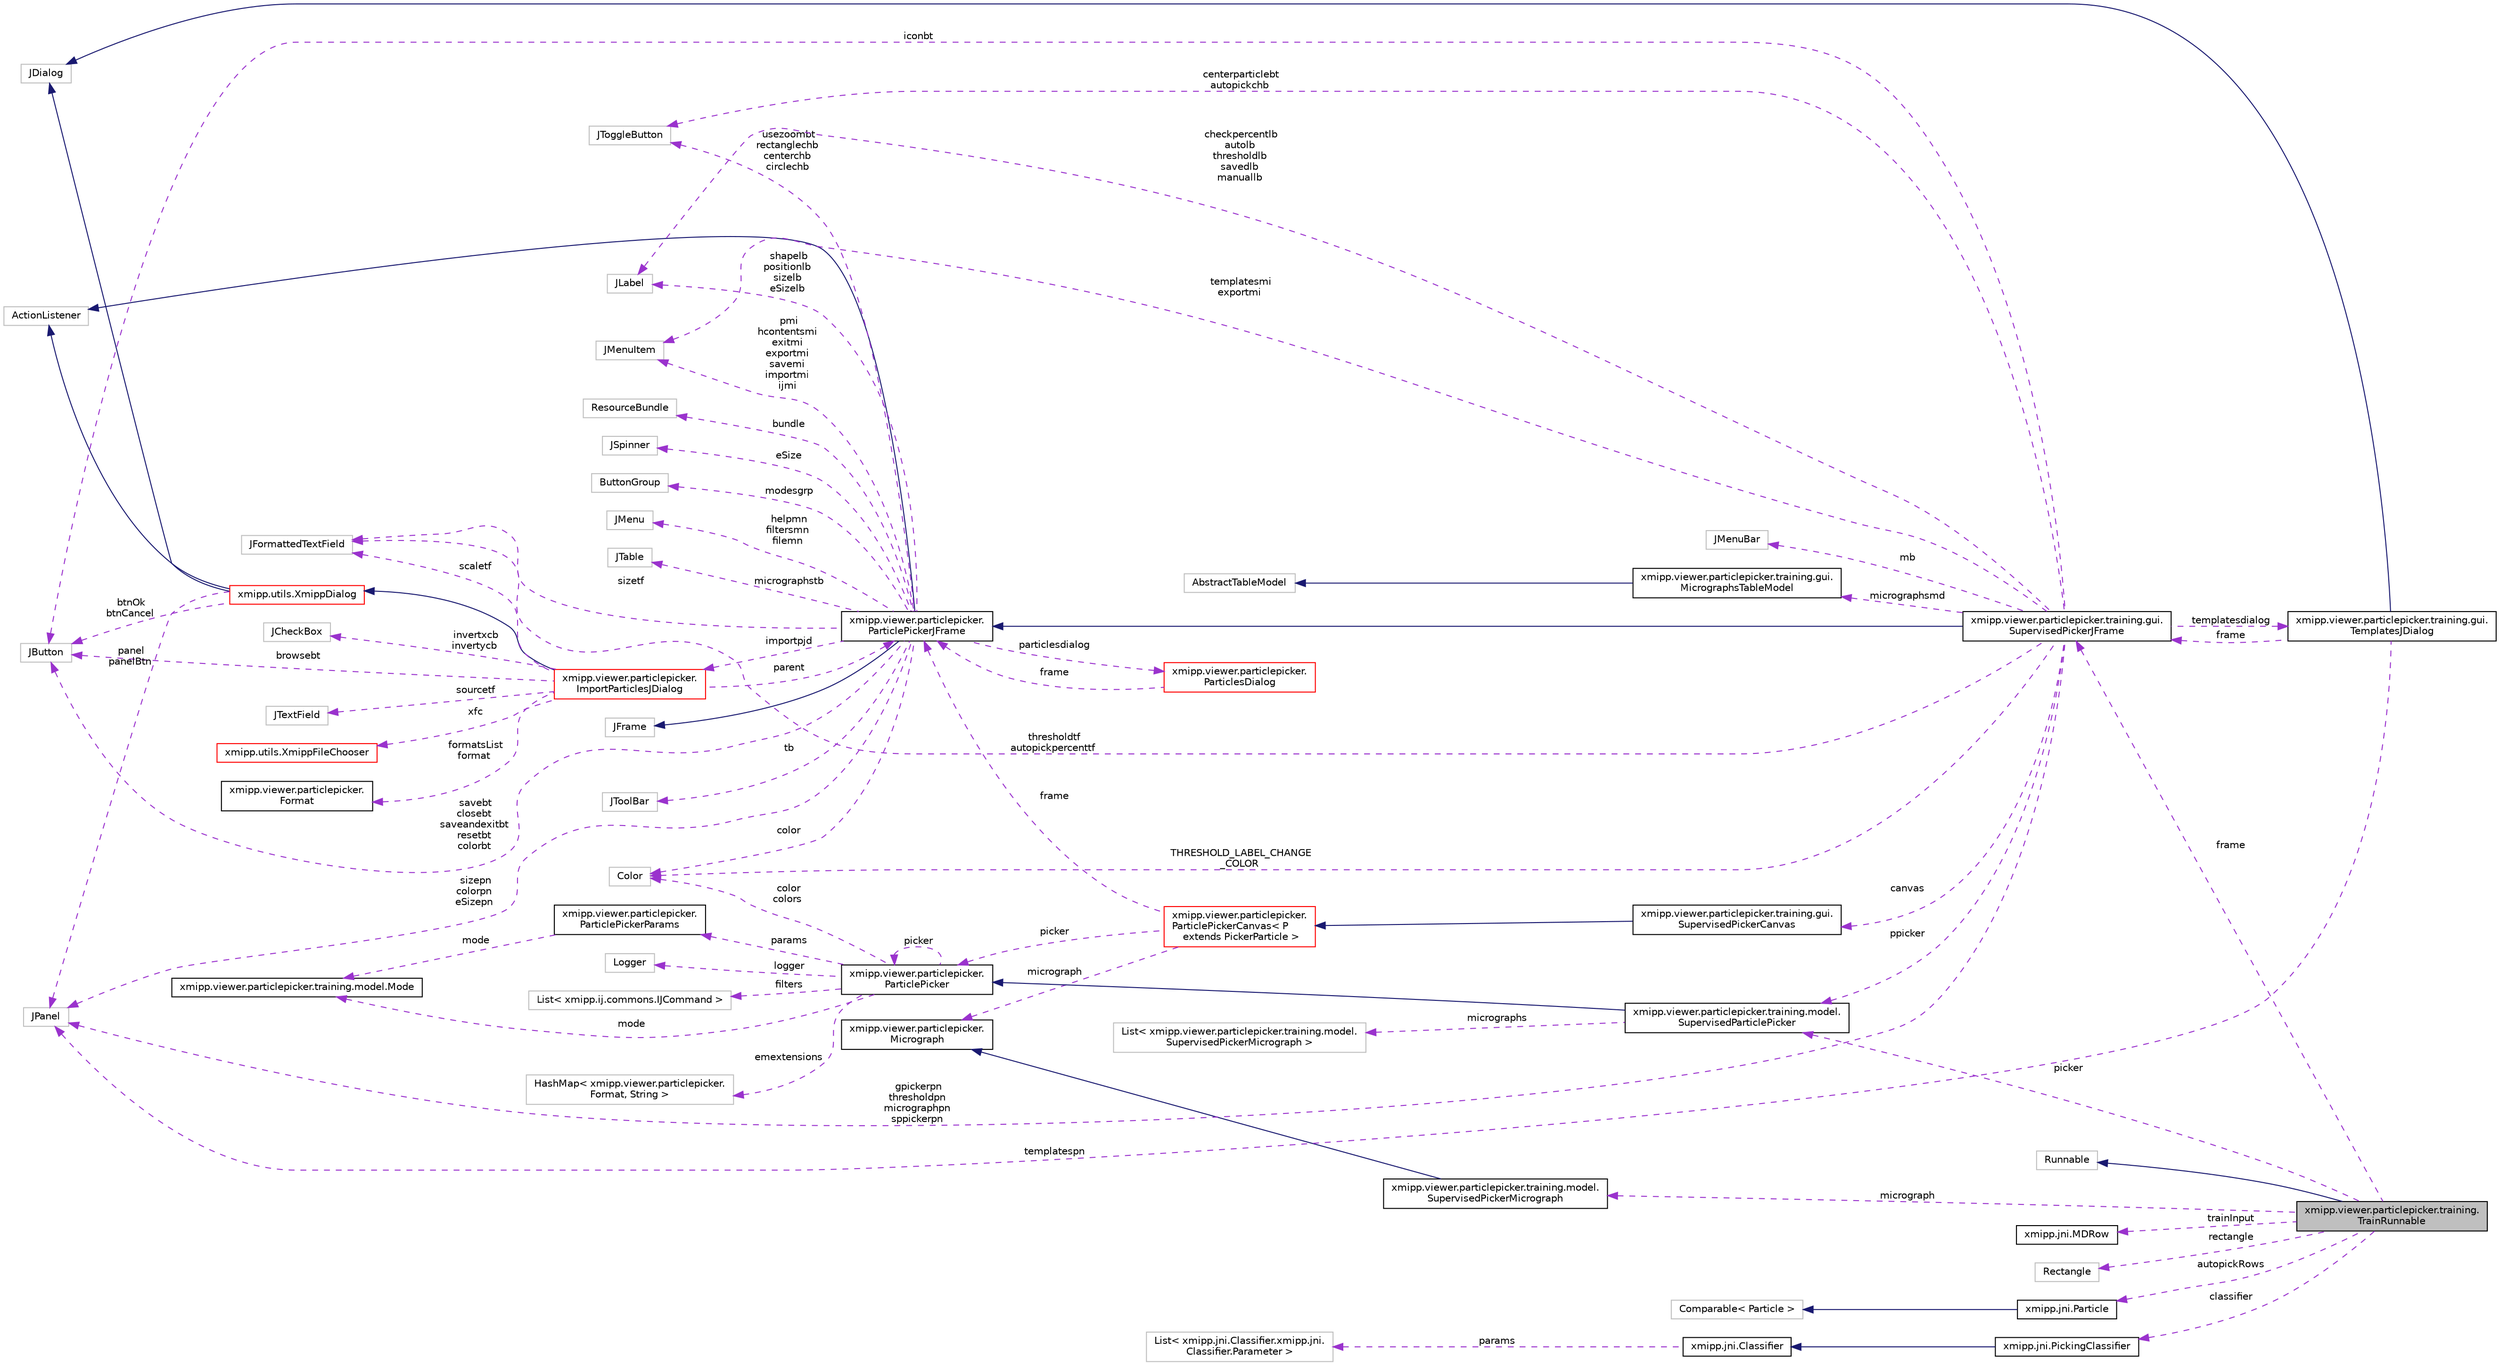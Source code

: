 digraph "xmipp.viewer.particlepicker.training.TrainRunnable"
{
  edge [fontname="Helvetica",fontsize="10",labelfontname="Helvetica",labelfontsize="10"];
  node [fontname="Helvetica",fontsize="10",shape=record];
  rankdir="LR";
  Node2 [label="xmipp.viewer.particlepicker.training.\lTrainRunnable",height=0.2,width=0.4,color="black", fillcolor="grey75", style="filled", fontcolor="black"];
  Node3 -> Node2 [dir="back",color="midnightblue",fontsize="10",style="solid",fontname="Helvetica"];
  Node3 [label="Runnable",height=0.2,width=0.4,color="grey75", fillcolor="white", style="filled"];
  Node4 -> Node2 [dir="back",color="darkorchid3",fontsize="10",style="dashed",label=" micrograph" ,fontname="Helvetica"];
  Node4 [label="xmipp.viewer.particlepicker.training.model.\lSupervisedPickerMicrograph",height=0.2,width=0.4,color="black", fillcolor="white", style="filled",URL="$classxmipp_1_1viewer_1_1particlepicker_1_1training_1_1model_1_1SupervisedPickerMicrograph.html"];
  Node5 -> Node4 [dir="back",color="midnightblue",fontsize="10",style="solid",fontname="Helvetica"];
  Node5 [label="xmipp.viewer.particlepicker.\lMicrograph",height=0.2,width=0.4,color="black", fillcolor="white", style="filled",URL="$classxmipp_1_1viewer_1_1particlepicker_1_1Micrograph.html"];
  Node6 -> Node2 [dir="back",color="darkorchid3",fontsize="10",style="dashed",label=" frame" ,fontname="Helvetica"];
  Node6 [label="xmipp.viewer.particlepicker.training.gui.\lSupervisedPickerJFrame",height=0.2,width=0.4,color="black", fillcolor="white", style="filled",URL="$classxmipp_1_1viewer_1_1particlepicker_1_1training_1_1gui_1_1SupervisedPickerJFrame.html"];
  Node7 -> Node6 [dir="back",color="midnightblue",fontsize="10",style="solid",fontname="Helvetica"];
  Node7 [label="xmipp.viewer.particlepicker.\lParticlePickerJFrame",height=0.2,width=0.4,color="black", fillcolor="white", style="filled",URL="$classxmipp_1_1viewer_1_1particlepicker_1_1ParticlePickerJFrame.html"];
  Node8 -> Node7 [dir="back",color="midnightblue",fontsize="10",style="solid",fontname="Helvetica"];
  Node8 [label="JFrame",height=0.2,width=0.4,color="grey75", fillcolor="white", style="filled"];
  Node9 -> Node7 [dir="back",color="midnightblue",fontsize="10",style="solid",fontname="Helvetica"];
  Node9 [label="ActionListener",height=0.2,width=0.4,color="grey75", fillcolor="white", style="filled"];
  Node10 -> Node7 [dir="back",color="darkorchid3",fontsize="10",style="dashed",label=" pmi\nhcontentsmi\nexitmi\nexportmi\nsavemi\nimportmi\nijmi" ,fontname="Helvetica"];
  Node10 [label="JMenuItem",height=0.2,width=0.4,color="grey75", fillcolor="white", style="filled"];
  Node11 -> Node7 [dir="back",color="darkorchid3",fontsize="10",style="dashed",label=" tb" ,fontname="Helvetica"];
  Node11 [label="JToolBar",height=0.2,width=0.4,color="grey75", fillcolor="white", style="filled"];
  Node12 -> Node7 [dir="back",color="darkorchid3",fontsize="10",style="dashed",label=" savebt\nclosebt\nsaveandexitbt\nresetbt\ncolorbt" ,fontname="Helvetica"];
  Node12 [label="JButton",height=0.2,width=0.4,color="grey75", fillcolor="white", style="filled"];
  Node13 -> Node7 [dir="back",color="darkorchid3",fontsize="10",style="dashed",label=" bundle" ,fontname="Helvetica"];
  Node13 [label="ResourceBundle",height=0.2,width=0.4,color="grey75", fillcolor="white", style="filled"];
  Node14 -> Node7 [dir="back",color="darkorchid3",fontsize="10",style="dashed",label=" color" ,fontname="Helvetica"];
  Node14 [label="Color",height=0.2,width=0.4,color="grey75", fillcolor="white", style="filled"];
  Node15 -> Node7 [dir="back",color="darkorchid3",fontsize="10",style="dashed",label=" eSize" ,fontname="Helvetica"];
  Node15 [label="JSpinner",height=0.2,width=0.4,color="grey75", fillcolor="white", style="filled"];
  Node16 -> Node7 [dir="back",color="darkorchid3",fontsize="10",style="dashed",label=" modesgrp" ,fontname="Helvetica"];
  Node16 [label="ButtonGroup",height=0.2,width=0.4,color="grey75", fillcolor="white", style="filled"];
  Node17 -> Node7 [dir="back",color="darkorchid3",fontsize="10",style="dashed",label=" usezoombt\nrectanglechb\ncenterchb\ncirclechb" ,fontname="Helvetica"];
  Node17 [label="JToggleButton",height=0.2,width=0.4,color="grey75", fillcolor="white", style="filled"];
  Node18 -> Node7 [dir="back",color="darkorchid3",fontsize="10",style="dashed",label=" micrographstb" ,fontname="Helvetica"];
  Node18 [label="JTable",height=0.2,width=0.4,color="grey75", fillcolor="white", style="filled"];
  Node19 -> Node7 [dir="back",color="darkorchid3",fontsize="10",style="dashed",label=" importpjd" ,fontname="Helvetica"];
  Node19 [label="xmipp.viewer.particlepicker.\lImportParticlesJDialog",height=0.2,width=0.4,color="red", fillcolor="white", style="filled",URL="$classxmipp_1_1viewer_1_1particlepicker_1_1ImportParticlesJDialog.html"];
  Node20 -> Node19 [dir="back",color="midnightblue",fontsize="10",style="solid",fontname="Helvetica"];
  Node20 [label="xmipp.utils.XmippDialog",height=0.2,width=0.4,color="red", fillcolor="white", style="filled",URL="$classxmipp_1_1utils_1_1XmippDialog.html"];
  Node21 -> Node20 [dir="back",color="midnightblue",fontsize="10",style="solid",fontname="Helvetica"];
  Node21 [label="JDialog",height=0.2,width=0.4,color="grey75", fillcolor="white", style="filled"];
  Node9 -> Node20 [dir="back",color="midnightblue",fontsize="10",style="solid",fontname="Helvetica"];
  Node12 -> Node20 [dir="back",color="darkorchid3",fontsize="10",style="dashed",label=" btnOk\nbtnCancel" ,fontname="Helvetica"];
  Node23 -> Node20 [dir="back",color="darkorchid3",fontsize="10",style="dashed",label=" panel\npanelBtn" ,fontname="Helvetica"];
  Node23 [label="JPanel",height=0.2,width=0.4,color="grey75", fillcolor="white", style="filled"];
  Node7 -> Node19 [dir="back",color="darkorchid3",fontsize="10",style="dashed",label=" parent" ,fontname="Helvetica"];
  Node24 -> Node19 [dir="back",color="darkorchid3",fontsize="10",style="dashed",label=" invertxcb\ninvertycb" ,fontname="Helvetica"];
  Node24 [label="JCheckBox",height=0.2,width=0.4,color="grey75", fillcolor="white", style="filled"];
  Node12 -> Node19 [dir="back",color="darkorchid3",fontsize="10",style="dashed",label=" browsebt" ,fontname="Helvetica"];
  Node25 -> Node19 [dir="back",color="darkorchid3",fontsize="10",style="dashed",label=" sourcetf" ,fontname="Helvetica"];
  Node25 [label="JTextField",height=0.2,width=0.4,color="grey75", fillcolor="white", style="filled"];
  Node26 -> Node19 [dir="back",color="darkorchid3",fontsize="10",style="dashed",label=" xfc" ,fontname="Helvetica"];
  Node26 [label="xmipp.utils.XmippFileChooser",height=0.2,width=0.4,color="red", fillcolor="white", style="filled",URL="$classxmipp_1_1utils_1_1XmippFileChooser.html"];
  Node28 -> Node19 [dir="back",color="darkorchid3",fontsize="10",style="dashed",label=" formatsList\nformat" ,fontname="Helvetica"];
  Node28 [label="xmipp.viewer.particlepicker.\lFormat",height=0.2,width=0.4,color="black", fillcolor="white", style="filled",URL="$enumxmipp_1_1viewer_1_1particlepicker_1_1Format.html"];
  Node30 -> Node19 [dir="back",color="darkorchid3",fontsize="10",style="dashed",label=" scaletf" ,fontname="Helvetica"];
  Node30 [label="JFormattedTextField",height=0.2,width=0.4,color="grey75", fillcolor="white", style="filled"];
  Node31 -> Node7 [dir="back",color="darkorchid3",fontsize="10",style="dashed",label=" helpmn\nfiltersmn\nfilemn" ,fontname="Helvetica"];
  Node31 [label="JMenu",height=0.2,width=0.4,color="grey75", fillcolor="white", style="filled"];
  Node32 -> Node7 [dir="back",color="darkorchid3",fontsize="10",style="dashed",label=" shapelb\npositionlb\nsizelb\neSizelb" ,fontname="Helvetica"];
  Node32 [label="JLabel",height=0.2,width=0.4,color="grey75", fillcolor="white", style="filled"];
  Node33 -> Node7 [dir="back",color="darkorchid3",fontsize="10",style="dashed",label=" particlesdialog" ,fontname="Helvetica"];
  Node33 [label="xmipp.viewer.particlepicker.\lParticlesDialog",height=0.2,width=0.4,color="red", fillcolor="white", style="filled",URL="$classxmipp_1_1viewer_1_1particlepicker_1_1ParticlesDialog.html"];
  Node7 -> Node33 [dir="back",color="darkorchid3",fontsize="10",style="dashed",label=" frame" ,fontname="Helvetica"];
  Node23 -> Node7 [dir="back",color="darkorchid3",fontsize="10",style="dashed",label=" sizepn\ncolorpn\neSizepn" ,fontname="Helvetica"];
  Node30 -> Node7 [dir="back",color="darkorchid3",fontsize="10",style="dashed",label=" sizetf" ,fontname="Helvetica"];
  Node10 -> Node6 [dir="back",color="darkorchid3",fontsize="10",style="dashed",label=" templatesmi\nexportmi" ,fontname="Helvetica"];
  Node12 -> Node6 [dir="back",color="darkorchid3",fontsize="10",style="dashed",label=" iconbt" ,fontname="Helvetica"];
  Node38 -> Node6 [dir="back",color="darkorchid3",fontsize="10",style="dashed",label=" canvas" ,fontname="Helvetica"];
  Node38 [label="xmipp.viewer.particlepicker.training.gui.\lSupervisedPickerCanvas",height=0.2,width=0.4,color="black", fillcolor="white", style="filled",URL="$classxmipp_1_1viewer_1_1particlepicker_1_1training_1_1gui_1_1SupervisedPickerCanvas.html"];
  Node39 -> Node38 [dir="back",color="midnightblue",fontsize="10",style="solid",fontname="Helvetica"];
  Node39 [label="xmipp.viewer.particlepicker.\lParticlePickerCanvas\< P\l extends PickerParticle \>",height=0.2,width=0.4,color="red", fillcolor="white", style="filled",URL="$classxmipp_1_1viewer_1_1particlepicker_1_1ParticlePickerCanvas.html"];
  Node7 -> Node39 [dir="back",color="darkorchid3",fontsize="10",style="dashed",label=" frame" ,fontname="Helvetica"];
  Node5 -> Node39 [dir="back",color="darkorchid3",fontsize="10",style="dashed",label=" micrograph" ,fontname="Helvetica"];
  Node68 -> Node39 [dir="back",color="darkorchid3",fontsize="10",style="dashed",label=" picker" ,fontname="Helvetica"];
  Node68 [label="xmipp.viewer.particlepicker.\lParticlePicker",height=0.2,width=0.4,color="black", fillcolor="white", style="filled",URL="$classxmipp_1_1viewer_1_1particlepicker_1_1ParticlePicker.html"];
  Node50 -> Node68 [dir="back",color="darkorchid3",fontsize="10",style="dashed",label=" filters" ,fontname="Helvetica"];
  Node50 [label="List\< xmipp.ij.commons.IJCommand \>",height=0.2,width=0.4,color="grey75", fillcolor="white", style="filled"];
  Node69 -> Node68 [dir="back",color="darkorchid3",fontsize="10",style="dashed",label=" emextensions" ,fontname="Helvetica"];
  Node69 [label="HashMap\< xmipp.viewer.particlepicker.\lFormat, String \>",height=0.2,width=0.4,color="grey75", fillcolor="white", style="filled"];
  Node14 -> Node68 [dir="back",color="darkorchid3",fontsize="10",style="dashed",label=" color\ncolors" ,fontname="Helvetica"];
  Node68 -> Node68 [dir="back",color="darkorchid3",fontsize="10",style="dashed",label=" picker" ,fontname="Helvetica"];
  Node70 -> Node68 [dir="back",color="darkorchid3",fontsize="10",style="dashed",label=" mode" ,fontname="Helvetica"];
  Node70 [label="xmipp.viewer.particlepicker.training.model.Mode",height=0.2,width=0.4,color="black", fillcolor="white", style="filled",URL="$enumxmipp_1_1viewer_1_1particlepicker_1_1training_1_1model_1_1Mode.html"];
  Node71 -> Node68 [dir="back",color="darkorchid3",fontsize="10",style="dashed",label=" logger" ,fontname="Helvetica"];
  Node71 [label="Logger",height=0.2,width=0.4,color="grey75", fillcolor="white", style="filled"];
  Node72 -> Node68 [dir="back",color="darkorchid3",fontsize="10",style="dashed",label=" params" ,fontname="Helvetica"];
  Node72 [label="xmipp.viewer.particlepicker.\lParticlePickerParams",height=0.2,width=0.4,color="black", fillcolor="white", style="filled",URL="$classxmipp_1_1viewer_1_1particlepicker_1_1ParticlePickerParams.html"];
  Node70 -> Node72 [dir="back",color="darkorchid3",fontsize="10",style="dashed",label=" mode" ,fontname="Helvetica"];
  Node75 -> Node6 [dir="back",color="darkorchid3",fontsize="10",style="dashed",label=" mb" ,fontname="Helvetica"];
  Node75 [label="JMenuBar",height=0.2,width=0.4,color="grey75", fillcolor="white", style="filled"];
  Node14 -> Node6 [dir="back",color="darkorchid3",fontsize="10",style="dashed",label=" THRESHOLD_LABEL_CHANGE\l_COLOR" ,fontname="Helvetica"];
  Node76 -> Node6 [dir="back",color="darkorchid3",fontsize="10",style="dashed",label=" ppicker" ,fontname="Helvetica"];
  Node76 [label="xmipp.viewer.particlepicker.training.model.\lSupervisedParticlePicker",height=0.2,width=0.4,color="black", fillcolor="white", style="filled",URL="$classxmipp_1_1viewer_1_1particlepicker_1_1training_1_1model_1_1SupervisedParticlePicker.html"];
  Node68 -> Node76 [dir="back",color="midnightblue",fontsize="10",style="solid",fontname="Helvetica"];
  Node77 -> Node76 [dir="back",color="darkorchid3",fontsize="10",style="dashed",label=" micrographs" ,fontname="Helvetica"];
  Node77 [label="List\< xmipp.viewer.particlepicker.training.model.\lSupervisedPickerMicrograph \>",height=0.2,width=0.4,color="grey75", fillcolor="white", style="filled"];
  Node17 -> Node6 [dir="back",color="darkorchid3",fontsize="10",style="dashed",label=" centerparticlebt\nautopickchb" ,fontname="Helvetica"];
  Node78 -> Node6 [dir="back",color="darkorchid3",fontsize="10",style="dashed",label=" templatesdialog" ,fontname="Helvetica"];
  Node78 [label="xmipp.viewer.particlepicker.training.gui.\lTemplatesJDialog",height=0.2,width=0.4,color="black", fillcolor="white", style="filled",URL="$classxmipp_1_1viewer_1_1particlepicker_1_1training_1_1gui_1_1TemplatesJDialog.html"];
  Node21 -> Node78 [dir="back",color="midnightblue",fontsize="10",style="solid",fontname="Helvetica"];
  Node6 -> Node78 [dir="back",color="darkorchid3",fontsize="10",style="dashed",label=" frame" ,fontname="Helvetica"];
  Node23 -> Node78 [dir="back",color="darkorchid3",fontsize="10",style="dashed",label=" templatespn" ,fontname="Helvetica"];
  Node32 -> Node6 [dir="back",color="darkorchid3",fontsize="10",style="dashed",label=" checkpercentlb\nautolb\nthresholdlb\nsavedlb\nmanuallb" ,fontname="Helvetica"];
  Node23 -> Node6 [dir="back",color="darkorchid3",fontsize="10",style="dashed",label=" gpickerpn\nthresholdpn\nmicrographpn\nsppickerpn" ,fontname="Helvetica"];
  Node30 -> Node6 [dir="back",color="darkorchid3",fontsize="10",style="dashed",label=" thresholdtf\nautopickpercenttf" ,fontname="Helvetica"];
  Node79 -> Node6 [dir="back",color="darkorchid3",fontsize="10",style="dashed",label=" micrographsmd" ,fontname="Helvetica"];
  Node79 [label="xmipp.viewer.particlepicker.training.gui.\lMicrographsTableModel",height=0.2,width=0.4,color="black", fillcolor="white", style="filled",URL="$classxmipp_1_1viewer_1_1particlepicker_1_1training_1_1gui_1_1MicrographsTableModel.html"];
  Node80 -> Node79 [dir="back",color="midnightblue",fontsize="10",style="solid",fontname="Helvetica"];
  Node80 [label="AbstractTableModel",height=0.2,width=0.4,color="grey75", fillcolor="white", style="filled"];
  Node76 -> Node2 [dir="back",color="darkorchid3",fontsize="10",style="dashed",label=" picker" ,fontname="Helvetica"];
  Node81 -> Node2 [dir="back",color="darkorchid3",fontsize="10",style="dashed",label=" trainInput" ,fontname="Helvetica"];
  Node81 [label="xmipp.jni.MDRow",height=0.2,width=0.4,color="black", fillcolor="white", style="filled",URL="$classxmipp_1_1jni_1_1MDRow.html"];
  Node82 -> Node2 [dir="back",color="darkorchid3",fontsize="10",style="dashed",label=" rectangle" ,fontname="Helvetica"];
  Node82 [label="Rectangle",height=0.2,width=0.4,color="grey75", fillcolor="white", style="filled"];
  Node83 -> Node2 [dir="back",color="darkorchid3",fontsize="10",style="dashed",label=" autopickRows" ,fontname="Helvetica"];
  Node83 [label="xmipp.jni.Particle",height=0.2,width=0.4,color="black", fillcolor="white", style="filled",URL="$classxmipp_1_1jni_1_1Particle.html"];
  Node84 -> Node83 [dir="back",color="midnightblue",fontsize="10",style="solid",fontname="Helvetica"];
  Node84 [label="Comparable\< Particle \>",height=0.2,width=0.4,color="grey75", fillcolor="white", style="filled"];
  Node85 -> Node2 [dir="back",color="darkorchid3",fontsize="10",style="dashed",label=" classifier" ,fontname="Helvetica"];
  Node85 [label="xmipp.jni.PickingClassifier",height=0.2,width=0.4,color="black", fillcolor="white", style="filled",URL="$classxmipp_1_1jni_1_1PickingClassifier.html"];
  Node86 -> Node85 [dir="back",color="midnightblue",fontsize="10",style="solid",fontname="Helvetica"];
  Node86 [label="xmipp.jni.Classifier",height=0.2,width=0.4,color="black", fillcolor="white", style="filled",URL="$classxmipp_1_1jni_1_1Classifier.html"];
  Node87 -> Node86 [dir="back",color="darkorchid3",fontsize="10",style="dashed",label=" params" ,fontname="Helvetica"];
  Node87 [label="List\< xmipp.jni.Classifier.xmipp.jni.\lClassifier.Parameter \>",height=0.2,width=0.4,color="grey75", fillcolor="white", style="filled"];
}
